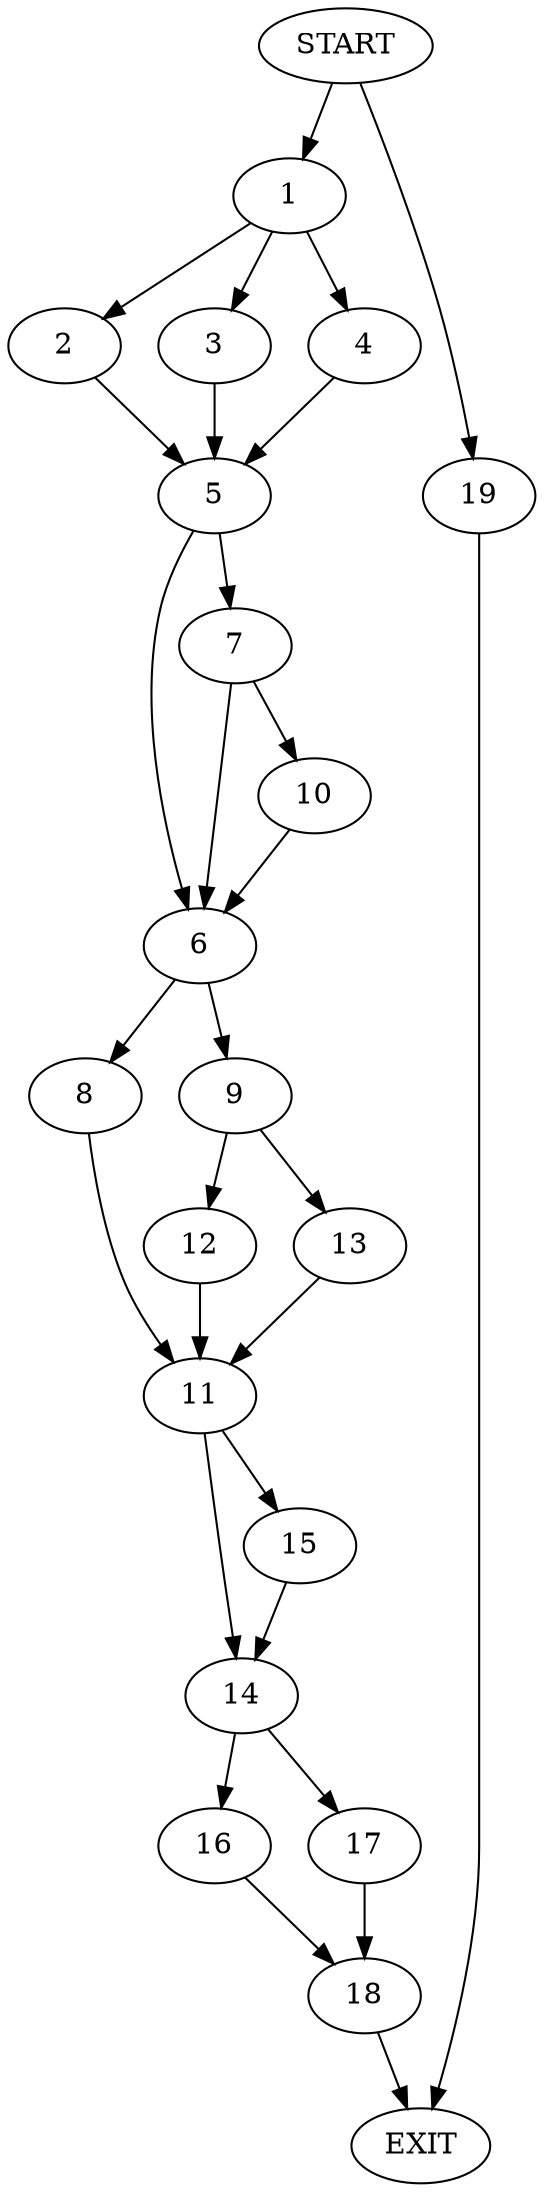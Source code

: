 digraph {
0 [label="START"]
20 [label="EXIT"]
0 -> 1
1 -> 2
1 -> 3
1 -> 4
2 -> 5
3 -> 5
4 -> 5
5 -> 6
5 -> 7
6 -> 8
6 -> 9
7 -> 10
7 -> 6
10 -> 6
8 -> 11
9 -> 12
9 -> 13
11 -> 14
11 -> 15
12 -> 11
13 -> 11
15 -> 14
14 -> 16
14 -> 17
16 -> 18
17 -> 18
18 -> 20
0 -> 19
19 -> 20
}
